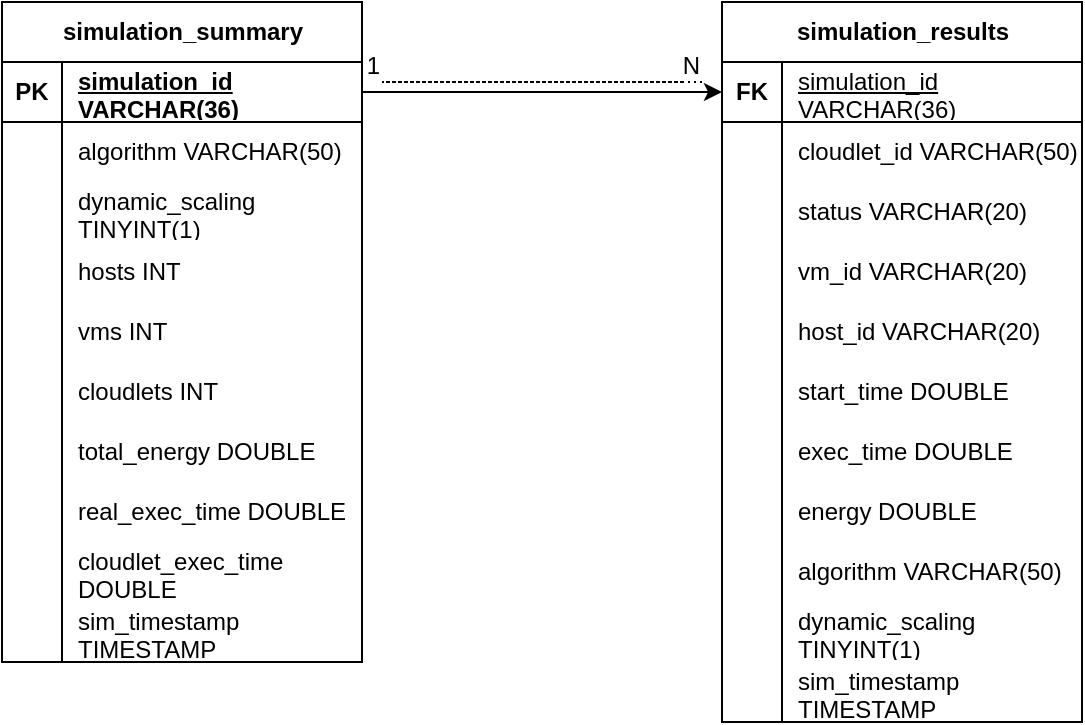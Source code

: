 <mxfile version="27.1.6">
  <diagram name="Page-1" id="kluZ8qils60sbvlAOmC-">
    <mxGraphModel dx="1273" dy="636" grid="1" gridSize="10" guides="1" tooltips="1" connect="1" arrows="1" fold="1" page="1" pageScale="1" pageWidth="827" pageHeight="1169" math="0" shadow="0">
      <root>
        <mxCell id="0" />
        <mxCell id="1" parent="0" />
        <mxCell id="5K_GXKjJ8byGQDmtkU5s-1" value="simulation_results" style="shape=table;startSize=30;container=1;collapsible=1;childLayout=tableLayout;fixedRows=1;rowLines=0;fontStyle=1;align=center;resizeLast=1;html=1;" vertex="1" parent="1">
          <mxGeometry x="480" y="160" width="180" height="360" as="geometry" />
        </mxCell>
        <mxCell id="5K_GXKjJ8byGQDmtkU5s-2" value="" style="shape=tableRow;horizontal=0;startSize=0;swimlaneHead=0;swimlaneBody=0;fillColor=none;collapsible=0;dropTarget=0;points=[[0,0.5],[1,0.5]];portConstraint=eastwest;top=0;left=0;right=0;bottom=1;" vertex="1" parent="5K_GXKjJ8byGQDmtkU5s-1">
          <mxGeometry y="30" width="180" height="30" as="geometry" />
        </mxCell>
        <mxCell id="5K_GXKjJ8byGQDmtkU5s-3" value="FK" style="shape=partialRectangle;connectable=0;fillColor=none;top=0;left=0;bottom=0;right=0;fontStyle=1;overflow=hidden;whiteSpace=wrap;html=1;" vertex="1" parent="5K_GXKjJ8byGQDmtkU5s-2">
          <mxGeometry width="30" height="30" as="geometry">
            <mxRectangle width="30" height="30" as="alternateBounds" />
          </mxGeometry>
        </mxCell>
        <mxCell id="5K_GXKjJ8byGQDmtkU5s-4" value="&lt;span style=&quot;font-weight: 400;&quot;&gt;simulation_id VARCHAR(36)&lt;/span&gt;" style="shape=partialRectangle;connectable=0;fillColor=none;top=0;left=0;bottom=0;right=0;align=left;spacingLeft=6;fontStyle=5;overflow=hidden;whiteSpace=wrap;html=1;" vertex="1" parent="5K_GXKjJ8byGQDmtkU5s-2">
          <mxGeometry x="30" width="150" height="30" as="geometry">
            <mxRectangle width="150" height="30" as="alternateBounds" />
          </mxGeometry>
        </mxCell>
        <mxCell id="5K_GXKjJ8byGQDmtkU5s-8" value="" style="shape=tableRow;horizontal=0;startSize=0;swimlaneHead=0;swimlaneBody=0;fillColor=none;collapsible=0;dropTarget=0;points=[[0,0.5],[1,0.5]];portConstraint=eastwest;top=0;left=0;right=0;bottom=0;" vertex="1" parent="5K_GXKjJ8byGQDmtkU5s-1">
          <mxGeometry y="60" width="180" height="30" as="geometry" />
        </mxCell>
        <mxCell id="5K_GXKjJ8byGQDmtkU5s-9" value="" style="shape=partialRectangle;connectable=0;fillColor=none;top=0;left=0;bottom=0;right=0;editable=1;overflow=hidden;whiteSpace=wrap;html=1;" vertex="1" parent="5K_GXKjJ8byGQDmtkU5s-8">
          <mxGeometry width="30" height="30" as="geometry">
            <mxRectangle width="30" height="30" as="alternateBounds" />
          </mxGeometry>
        </mxCell>
        <mxCell id="5K_GXKjJ8byGQDmtkU5s-10" value="cloudlet_id VARCHAR(50)" style="shape=partialRectangle;connectable=0;fillColor=none;top=0;left=0;bottom=0;right=0;align=left;spacingLeft=6;overflow=hidden;whiteSpace=wrap;html=1;" vertex="1" parent="5K_GXKjJ8byGQDmtkU5s-8">
          <mxGeometry x="30" width="150" height="30" as="geometry">
            <mxRectangle width="150" height="30" as="alternateBounds" />
          </mxGeometry>
        </mxCell>
        <mxCell id="5K_GXKjJ8byGQDmtkU5s-11" value="" style="shape=tableRow;horizontal=0;startSize=0;swimlaneHead=0;swimlaneBody=0;fillColor=none;collapsible=0;dropTarget=0;points=[[0,0.5],[1,0.5]];portConstraint=eastwest;top=0;left=0;right=0;bottom=0;" vertex="1" parent="5K_GXKjJ8byGQDmtkU5s-1">
          <mxGeometry y="90" width="180" height="30" as="geometry" />
        </mxCell>
        <mxCell id="5K_GXKjJ8byGQDmtkU5s-12" value="" style="shape=partialRectangle;connectable=0;fillColor=none;top=0;left=0;bottom=0;right=0;editable=1;overflow=hidden;whiteSpace=wrap;html=1;" vertex="1" parent="5K_GXKjJ8byGQDmtkU5s-11">
          <mxGeometry width="30" height="30" as="geometry">
            <mxRectangle width="30" height="30" as="alternateBounds" />
          </mxGeometry>
        </mxCell>
        <mxCell id="5K_GXKjJ8byGQDmtkU5s-13" value="status VARCHAR(20)" style="shape=partialRectangle;connectable=0;fillColor=none;top=0;left=0;bottom=0;right=0;align=left;spacingLeft=6;overflow=hidden;whiteSpace=wrap;html=1;" vertex="1" parent="5K_GXKjJ8byGQDmtkU5s-11">
          <mxGeometry x="30" width="150" height="30" as="geometry">
            <mxRectangle width="150" height="30" as="alternateBounds" />
          </mxGeometry>
        </mxCell>
        <mxCell id="5K_GXKjJ8byGQDmtkU5s-27" value="" style="shape=tableRow;horizontal=0;startSize=0;swimlaneHead=0;swimlaneBody=0;fillColor=none;collapsible=0;dropTarget=0;points=[[0,0.5],[1,0.5]];portConstraint=eastwest;top=0;left=0;right=0;bottom=0;" vertex="1" parent="5K_GXKjJ8byGQDmtkU5s-1">
          <mxGeometry y="120" width="180" height="30" as="geometry" />
        </mxCell>
        <mxCell id="5K_GXKjJ8byGQDmtkU5s-28" value="" style="shape=partialRectangle;connectable=0;fillColor=none;top=0;left=0;bottom=0;right=0;editable=1;overflow=hidden;whiteSpace=wrap;html=1;" vertex="1" parent="5K_GXKjJ8byGQDmtkU5s-27">
          <mxGeometry width="30" height="30" as="geometry">
            <mxRectangle width="30" height="30" as="alternateBounds" />
          </mxGeometry>
        </mxCell>
        <mxCell id="5K_GXKjJ8byGQDmtkU5s-29" value="vm_id VARCHAR(20)" style="shape=partialRectangle;connectable=0;fillColor=none;top=0;left=0;bottom=0;right=0;align=left;spacingLeft=6;overflow=hidden;whiteSpace=wrap;html=1;" vertex="1" parent="5K_GXKjJ8byGQDmtkU5s-27">
          <mxGeometry x="30" width="150" height="30" as="geometry">
            <mxRectangle width="150" height="30" as="alternateBounds" />
          </mxGeometry>
        </mxCell>
        <mxCell id="5K_GXKjJ8byGQDmtkU5s-30" value="" style="shape=tableRow;horizontal=0;startSize=0;swimlaneHead=0;swimlaneBody=0;fillColor=none;collapsible=0;dropTarget=0;points=[[0,0.5],[1,0.5]];portConstraint=eastwest;top=0;left=0;right=0;bottom=0;" vertex="1" parent="5K_GXKjJ8byGQDmtkU5s-1">
          <mxGeometry y="150" width="180" height="30" as="geometry" />
        </mxCell>
        <mxCell id="5K_GXKjJ8byGQDmtkU5s-31" value="" style="shape=partialRectangle;connectable=0;fillColor=none;top=0;left=0;bottom=0;right=0;editable=1;overflow=hidden;whiteSpace=wrap;html=1;" vertex="1" parent="5K_GXKjJ8byGQDmtkU5s-30">
          <mxGeometry width="30" height="30" as="geometry">
            <mxRectangle width="30" height="30" as="alternateBounds" />
          </mxGeometry>
        </mxCell>
        <mxCell id="5K_GXKjJ8byGQDmtkU5s-32" value="host_id VARCHAR(20)" style="shape=partialRectangle;connectable=0;fillColor=none;top=0;left=0;bottom=0;right=0;align=left;spacingLeft=6;overflow=hidden;whiteSpace=wrap;html=1;" vertex="1" parent="5K_GXKjJ8byGQDmtkU5s-30">
          <mxGeometry x="30" width="150" height="30" as="geometry">
            <mxRectangle width="150" height="30" as="alternateBounds" />
          </mxGeometry>
        </mxCell>
        <mxCell id="5K_GXKjJ8byGQDmtkU5s-33" value="" style="shape=tableRow;horizontal=0;startSize=0;swimlaneHead=0;swimlaneBody=0;fillColor=none;collapsible=0;dropTarget=0;points=[[0,0.5],[1,0.5]];portConstraint=eastwest;top=0;left=0;right=0;bottom=0;" vertex="1" parent="5K_GXKjJ8byGQDmtkU5s-1">
          <mxGeometry y="180" width="180" height="30" as="geometry" />
        </mxCell>
        <mxCell id="5K_GXKjJ8byGQDmtkU5s-34" value="" style="shape=partialRectangle;connectable=0;fillColor=none;top=0;left=0;bottom=0;right=0;editable=1;overflow=hidden;whiteSpace=wrap;html=1;" vertex="1" parent="5K_GXKjJ8byGQDmtkU5s-33">
          <mxGeometry width="30" height="30" as="geometry">
            <mxRectangle width="30" height="30" as="alternateBounds" />
          </mxGeometry>
        </mxCell>
        <mxCell id="5K_GXKjJ8byGQDmtkU5s-35" value="start_time DOUBLE" style="shape=partialRectangle;connectable=0;fillColor=none;top=0;left=0;bottom=0;right=0;align=left;spacingLeft=6;overflow=hidden;whiteSpace=wrap;html=1;" vertex="1" parent="5K_GXKjJ8byGQDmtkU5s-33">
          <mxGeometry x="30" width="150" height="30" as="geometry">
            <mxRectangle width="150" height="30" as="alternateBounds" />
          </mxGeometry>
        </mxCell>
        <mxCell id="5K_GXKjJ8byGQDmtkU5s-36" value="" style="shape=tableRow;horizontal=0;startSize=0;swimlaneHead=0;swimlaneBody=0;fillColor=none;collapsible=0;dropTarget=0;points=[[0,0.5],[1,0.5]];portConstraint=eastwest;top=0;left=0;right=0;bottom=0;" vertex="1" parent="5K_GXKjJ8byGQDmtkU5s-1">
          <mxGeometry y="210" width="180" height="30" as="geometry" />
        </mxCell>
        <mxCell id="5K_GXKjJ8byGQDmtkU5s-37" value="" style="shape=partialRectangle;connectable=0;fillColor=none;top=0;left=0;bottom=0;right=0;editable=1;overflow=hidden;whiteSpace=wrap;html=1;" vertex="1" parent="5K_GXKjJ8byGQDmtkU5s-36">
          <mxGeometry width="30" height="30" as="geometry">
            <mxRectangle width="30" height="30" as="alternateBounds" />
          </mxGeometry>
        </mxCell>
        <mxCell id="5K_GXKjJ8byGQDmtkU5s-38" value="exec_time DOUBLE" style="shape=partialRectangle;connectable=0;fillColor=none;top=0;left=0;bottom=0;right=0;align=left;spacingLeft=6;overflow=hidden;whiteSpace=wrap;html=1;" vertex="1" parent="5K_GXKjJ8byGQDmtkU5s-36">
          <mxGeometry x="30" width="150" height="30" as="geometry">
            <mxRectangle width="150" height="30" as="alternateBounds" />
          </mxGeometry>
        </mxCell>
        <mxCell id="5K_GXKjJ8byGQDmtkU5s-39" value="" style="shape=tableRow;horizontal=0;startSize=0;swimlaneHead=0;swimlaneBody=0;fillColor=none;collapsible=0;dropTarget=0;points=[[0,0.5],[1,0.5]];portConstraint=eastwest;top=0;left=0;right=0;bottom=0;" vertex="1" parent="5K_GXKjJ8byGQDmtkU5s-1">
          <mxGeometry y="240" width="180" height="30" as="geometry" />
        </mxCell>
        <mxCell id="5K_GXKjJ8byGQDmtkU5s-40" value="" style="shape=partialRectangle;connectable=0;fillColor=none;top=0;left=0;bottom=0;right=0;editable=1;overflow=hidden;whiteSpace=wrap;html=1;" vertex="1" parent="5K_GXKjJ8byGQDmtkU5s-39">
          <mxGeometry width="30" height="30" as="geometry">
            <mxRectangle width="30" height="30" as="alternateBounds" />
          </mxGeometry>
        </mxCell>
        <mxCell id="5K_GXKjJ8byGQDmtkU5s-41" value="energy DOUBLE" style="shape=partialRectangle;connectable=0;fillColor=none;top=0;left=0;bottom=0;right=0;align=left;spacingLeft=6;overflow=hidden;whiteSpace=wrap;html=1;" vertex="1" parent="5K_GXKjJ8byGQDmtkU5s-39">
          <mxGeometry x="30" width="150" height="30" as="geometry">
            <mxRectangle width="150" height="30" as="alternateBounds" />
          </mxGeometry>
        </mxCell>
        <mxCell id="5K_GXKjJ8byGQDmtkU5s-42" value="" style="shape=tableRow;horizontal=0;startSize=0;swimlaneHead=0;swimlaneBody=0;fillColor=none;collapsible=0;dropTarget=0;points=[[0,0.5],[1,0.5]];portConstraint=eastwest;top=0;left=0;right=0;bottom=0;" vertex="1" parent="5K_GXKjJ8byGQDmtkU5s-1">
          <mxGeometry y="270" width="180" height="30" as="geometry" />
        </mxCell>
        <mxCell id="5K_GXKjJ8byGQDmtkU5s-43" value="" style="shape=partialRectangle;connectable=0;fillColor=none;top=0;left=0;bottom=0;right=0;editable=1;overflow=hidden;whiteSpace=wrap;html=1;" vertex="1" parent="5K_GXKjJ8byGQDmtkU5s-42">
          <mxGeometry width="30" height="30" as="geometry">
            <mxRectangle width="30" height="30" as="alternateBounds" />
          </mxGeometry>
        </mxCell>
        <mxCell id="5K_GXKjJ8byGQDmtkU5s-44" value="algorithm VARCHAR(50)" style="shape=partialRectangle;connectable=0;fillColor=none;top=0;left=0;bottom=0;right=0;align=left;spacingLeft=6;overflow=hidden;whiteSpace=wrap;html=1;" vertex="1" parent="5K_GXKjJ8byGQDmtkU5s-42">
          <mxGeometry x="30" width="150" height="30" as="geometry">
            <mxRectangle width="150" height="30" as="alternateBounds" />
          </mxGeometry>
        </mxCell>
        <mxCell id="5K_GXKjJ8byGQDmtkU5s-45" value="" style="shape=tableRow;horizontal=0;startSize=0;swimlaneHead=0;swimlaneBody=0;fillColor=none;collapsible=0;dropTarget=0;points=[[0,0.5],[1,0.5]];portConstraint=eastwest;top=0;left=0;right=0;bottom=0;" vertex="1" parent="5K_GXKjJ8byGQDmtkU5s-1">
          <mxGeometry y="300" width="180" height="30" as="geometry" />
        </mxCell>
        <mxCell id="5K_GXKjJ8byGQDmtkU5s-46" value="" style="shape=partialRectangle;connectable=0;fillColor=none;top=0;left=0;bottom=0;right=0;editable=1;overflow=hidden;whiteSpace=wrap;html=1;" vertex="1" parent="5K_GXKjJ8byGQDmtkU5s-45">
          <mxGeometry width="30" height="30" as="geometry">
            <mxRectangle width="30" height="30" as="alternateBounds" />
          </mxGeometry>
        </mxCell>
        <mxCell id="5K_GXKjJ8byGQDmtkU5s-47" value="dynamic_scaling TINYINT(1)" style="shape=partialRectangle;connectable=0;fillColor=none;top=0;left=0;bottom=0;right=0;align=left;spacingLeft=6;overflow=hidden;whiteSpace=wrap;html=1;" vertex="1" parent="5K_GXKjJ8byGQDmtkU5s-45">
          <mxGeometry x="30" width="150" height="30" as="geometry">
            <mxRectangle width="150" height="30" as="alternateBounds" />
          </mxGeometry>
        </mxCell>
        <mxCell id="5K_GXKjJ8byGQDmtkU5s-48" value="" style="shape=tableRow;horizontal=0;startSize=0;swimlaneHead=0;swimlaneBody=0;fillColor=none;collapsible=0;dropTarget=0;points=[[0,0.5],[1,0.5]];portConstraint=eastwest;top=0;left=0;right=0;bottom=0;" vertex="1" parent="5K_GXKjJ8byGQDmtkU5s-1">
          <mxGeometry y="330" width="180" height="30" as="geometry" />
        </mxCell>
        <mxCell id="5K_GXKjJ8byGQDmtkU5s-49" value="" style="shape=partialRectangle;connectable=0;fillColor=none;top=0;left=0;bottom=0;right=0;editable=1;overflow=hidden;whiteSpace=wrap;html=1;" vertex="1" parent="5K_GXKjJ8byGQDmtkU5s-48">
          <mxGeometry width="30" height="30" as="geometry">
            <mxRectangle width="30" height="30" as="alternateBounds" />
          </mxGeometry>
        </mxCell>
        <mxCell id="5K_GXKjJ8byGQDmtkU5s-50" value="sim_timestamp TIMESTAMP" style="shape=partialRectangle;connectable=0;fillColor=none;top=0;left=0;bottom=0;right=0;align=left;spacingLeft=6;overflow=hidden;whiteSpace=wrap;html=1;" vertex="1" parent="5K_GXKjJ8byGQDmtkU5s-48">
          <mxGeometry x="30" width="150" height="30" as="geometry">
            <mxRectangle width="150" height="30" as="alternateBounds" />
          </mxGeometry>
        </mxCell>
        <mxCell id="5K_GXKjJ8byGQDmtkU5s-14" value="simulation_summary" style="shape=table;startSize=30;container=1;collapsible=1;childLayout=tableLayout;fixedRows=1;rowLines=0;fontStyle=1;align=center;resizeLast=1;html=1;" vertex="1" parent="1">
          <mxGeometry x="120" y="160" width="180" height="330" as="geometry" />
        </mxCell>
        <mxCell id="5K_GXKjJ8byGQDmtkU5s-15" value="" style="shape=tableRow;horizontal=0;startSize=0;swimlaneHead=0;swimlaneBody=0;fillColor=none;collapsible=0;dropTarget=0;points=[[0,0.5],[1,0.5]];portConstraint=eastwest;top=0;left=0;right=0;bottom=1;" vertex="1" parent="5K_GXKjJ8byGQDmtkU5s-14">
          <mxGeometry y="30" width="180" height="30" as="geometry" />
        </mxCell>
        <mxCell id="5K_GXKjJ8byGQDmtkU5s-16" value="PK" style="shape=partialRectangle;connectable=0;fillColor=none;top=0;left=0;bottom=0;right=0;fontStyle=1;overflow=hidden;whiteSpace=wrap;html=1;" vertex="1" parent="5K_GXKjJ8byGQDmtkU5s-15">
          <mxGeometry width="30" height="30" as="geometry">
            <mxRectangle width="30" height="30" as="alternateBounds" />
          </mxGeometry>
        </mxCell>
        <mxCell id="5K_GXKjJ8byGQDmtkU5s-17" value="simulation_id VARCHAR(36)" style="shape=partialRectangle;connectable=0;fillColor=none;top=0;left=0;bottom=0;right=0;align=left;spacingLeft=6;fontStyle=5;overflow=hidden;whiteSpace=wrap;html=1;" vertex="1" parent="5K_GXKjJ8byGQDmtkU5s-15">
          <mxGeometry x="30" width="150" height="30" as="geometry">
            <mxRectangle width="150" height="30" as="alternateBounds" />
          </mxGeometry>
        </mxCell>
        <mxCell id="5K_GXKjJ8byGQDmtkU5s-18" value="" style="shape=tableRow;horizontal=0;startSize=0;swimlaneHead=0;swimlaneBody=0;fillColor=none;collapsible=0;dropTarget=0;points=[[0,0.5],[1,0.5]];portConstraint=eastwest;top=0;left=0;right=0;bottom=0;" vertex="1" parent="5K_GXKjJ8byGQDmtkU5s-14">
          <mxGeometry y="60" width="180" height="30" as="geometry" />
        </mxCell>
        <mxCell id="5K_GXKjJ8byGQDmtkU5s-19" value="" style="shape=partialRectangle;connectable=0;fillColor=none;top=0;left=0;bottom=0;right=0;editable=1;overflow=hidden;whiteSpace=wrap;html=1;" vertex="1" parent="5K_GXKjJ8byGQDmtkU5s-18">
          <mxGeometry width="30" height="30" as="geometry">
            <mxRectangle width="30" height="30" as="alternateBounds" />
          </mxGeometry>
        </mxCell>
        <mxCell id="5K_GXKjJ8byGQDmtkU5s-20" value="algorithm VARCHAR(50)" style="shape=partialRectangle;connectable=0;fillColor=none;top=0;left=0;bottom=0;right=0;align=left;spacingLeft=6;overflow=hidden;whiteSpace=wrap;html=1;" vertex="1" parent="5K_GXKjJ8byGQDmtkU5s-18">
          <mxGeometry x="30" width="150" height="30" as="geometry">
            <mxRectangle width="150" height="30" as="alternateBounds" />
          </mxGeometry>
        </mxCell>
        <mxCell id="5K_GXKjJ8byGQDmtkU5s-21" value="" style="shape=tableRow;horizontal=0;startSize=0;swimlaneHead=0;swimlaneBody=0;fillColor=none;collapsible=0;dropTarget=0;points=[[0,0.5],[1,0.5]];portConstraint=eastwest;top=0;left=0;right=0;bottom=0;" vertex="1" parent="5K_GXKjJ8byGQDmtkU5s-14">
          <mxGeometry y="90" width="180" height="30" as="geometry" />
        </mxCell>
        <mxCell id="5K_GXKjJ8byGQDmtkU5s-22" value="" style="shape=partialRectangle;connectable=0;fillColor=none;top=0;left=0;bottom=0;right=0;editable=1;overflow=hidden;whiteSpace=wrap;html=1;" vertex="1" parent="5K_GXKjJ8byGQDmtkU5s-21">
          <mxGeometry width="30" height="30" as="geometry">
            <mxRectangle width="30" height="30" as="alternateBounds" />
          </mxGeometry>
        </mxCell>
        <mxCell id="5K_GXKjJ8byGQDmtkU5s-23" value="dynamic_scaling TINYINT(1)" style="shape=partialRectangle;connectable=0;fillColor=none;top=0;left=0;bottom=0;right=0;align=left;spacingLeft=6;overflow=hidden;whiteSpace=wrap;html=1;" vertex="1" parent="5K_GXKjJ8byGQDmtkU5s-21">
          <mxGeometry x="30" width="150" height="30" as="geometry">
            <mxRectangle width="150" height="30" as="alternateBounds" />
          </mxGeometry>
        </mxCell>
        <mxCell id="5K_GXKjJ8byGQDmtkU5s-24" value="" style="shape=tableRow;horizontal=0;startSize=0;swimlaneHead=0;swimlaneBody=0;fillColor=none;collapsible=0;dropTarget=0;points=[[0,0.5],[1,0.5]];portConstraint=eastwest;top=0;left=0;right=0;bottom=0;" vertex="1" parent="5K_GXKjJ8byGQDmtkU5s-14">
          <mxGeometry y="120" width="180" height="30" as="geometry" />
        </mxCell>
        <mxCell id="5K_GXKjJ8byGQDmtkU5s-25" value="" style="shape=partialRectangle;connectable=0;fillColor=none;top=0;left=0;bottom=0;right=0;editable=1;overflow=hidden;whiteSpace=wrap;html=1;" vertex="1" parent="5K_GXKjJ8byGQDmtkU5s-24">
          <mxGeometry width="30" height="30" as="geometry">
            <mxRectangle width="30" height="30" as="alternateBounds" />
          </mxGeometry>
        </mxCell>
        <mxCell id="5K_GXKjJ8byGQDmtkU5s-26" value="hosts INT" style="shape=partialRectangle;connectable=0;fillColor=none;top=0;left=0;bottom=0;right=0;align=left;spacingLeft=6;overflow=hidden;whiteSpace=wrap;html=1;" vertex="1" parent="5K_GXKjJ8byGQDmtkU5s-24">
          <mxGeometry x="30" width="150" height="30" as="geometry">
            <mxRectangle width="150" height="30" as="alternateBounds" />
          </mxGeometry>
        </mxCell>
        <mxCell id="5K_GXKjJ8byGQDmtkU5s-51" value="" style="shape=tableRow;horizontal=0;startSize=0;swimlaneHead=0;swimlaneBody=0;fillColor=none;collapsible=0;dropTarget=0;points=[[0,0.5],[1,0.5]];portConstraint=eastwest;top=0;left=0;right=0;bottom=0;" vertex="1" parent="5K_GXKjJ8byGQDmtkU5s-14">
          <mxGeometry y="150" width="180" height="30" as="geometry" />
        </mxCell>
        <mxCell id="5K_GXKjJ8byGQDmtkU5s-52" value="" style="shape=partialRectangle;connectable=0;fillColor=none;top=0;left=0;bottom=0;right=0;editable=1;overflow=hidden;whiteSpace=wrap;html=1;" vertex="1" parent="5K_GXKjJ8byGQDmtkU5s-51">
          <mxGeometry width="30" height="30" as="geometry">
            <mxRectangle width="30" height="30" as="alternateBounds" />
          </mxGeometry>
        </mxCell>
        <mxCell id="5K_GXKjJ8byGQDmtkU5s-53" value="vms INT" style="shape=partialRectangle;connectable=0;fillColor=none;top=0;left=0;bottom=0;right=0;align=left;spacingLeft=6;overflow=hidden;whiteSpace=wrap;html=1;" vertex="1" parent="5K_GXKjJ8byGQDmtkU5s-51">
          <mxGeometry x="30" width="150" height="30" as="geometry">
            <mxRectangle width="150" height="30" as="alternateBounds" />
          </mxGeometry>
        </mxCell>
        <mxCell id="5K_GXKjJ8byGQDmtkU5s-54" value="" style="shape=tableRow;horizontal=0;startSize=0;swimlaneHead=0;swimlaneBody=0;fillColor=none;collapsible=0;dropTarget=0;points=[[0,0.5],[1,0.5]];portConstraint=eastwest;top=0;left=0;right=0;bottom=0;" vertex="1" parent="5K_GXKjJ8byGQDmtkU5s-14">
          <mxGeometry y="180" width="180" height="30" as="geometry" />
        </mxCell>
        <mxCell id="5K_GXKjJ8byGQDmtkU5s-55" value="" style="shape=partialRectangle;connectable=0;fillColor=none;top=0;left=0;bottom=0;right=0;editable=1;overflow=hidden;whiteSpace=wrap;html=1;" vertex="1" parent="5K_GXKjJ8byGQDmtkU5s-54">
          <mxGeometry width="30" height="30" as="geometry">
            <mxRectangle width="30" height="30" as="alternateBounds" />
          </mxGeometry>
        </mxCell>
        <mxCell id="5K_GXKjJ8byGQDmtkU5s-56" value="cloudlets INT" style="shape=partialRectangle;connectable=0;fillColor=none;top=0;left=0;bottom=0;right=0;align=left;spacingLeft=6;overflow=hidden;whiteSpace=wrap;html=1;" vertex="1" parent="5K_GXKjJ8byGQDmtkU5s-54">
          <mxGeometry x="30" width="150" height="30" as="geometry">
            <mxRectangle width="150" height="30" as="alternateBounds" />
          </mxGeometry>
        </mxCell>
        <mxCell id="5K_GXKjJ8byGQDmtkU5s-57" value="" style="shape=tableRow;horizontal=0;startSize=0;swimlaneHead=0;swimlaneBody=0;fillColor=none;collapsible=0;dropTarget=0;points=[[0,0.5],[1,0.5]];portConstraint=eastwest;top=0;left=0;right=0;bottom=0;" vertex="1" parent="5K_GXKjJ8byGQDmtkU5s-14">
          <mxGeometry y="210" width="180" height="30" as="geometry" />
        </mxCell>
        <mxCell id="5K_GXKjJ8byGQDmtkU5s-58" value="" style="shape=partialRectangle;connectable=0;fillColor=none;top=0;left=0;bottom=0;right=0;editable=1;overflow=hidden;whiteSpace=wrap;html=1;" vertex="1" parent="5K_GXKjJ8byGQDmtkU5s-57">
          <mxGeometry width="30" height="30" as="geometry">
            <mxRectangle width="30" height="30" as="alternateBounds" />
          </mxGeometry>
        </mxCell>
        <mxCell id="5K_GXKjJ8byGQDmtkU5s-59" value="total_energy DOUBLE" style="shape=partialRectangle;connectable=0;fillColor=none;top=0;left=0;bottom=0;right=0;align=left;spacingLeft=6;overflow=hidden;whiteSpace=wrap;html=1;" vertex="1" parent="5K_GXKjJ8byGQDmtkU5s-57">
          <mxGeometry x="30" width="150" height="30" as="geometry">
            <mxRectangle width="150" height="30" as="alternateBounds" />
          </mxGeometry>
        </mxCell>
        <mxCell id="5K_GXKjJ8byGQDmtkU5s-60" value="" style="shape=tableRow;horizontal=0;startSize=0;swimlaneHead=0;swimlaneBody=0;fillColor=none;collapsible=0;dropTarget=0;points=[[0,0.5],[1,0.5]];portConstraint=eastwest;top=0;left=0;right=0;bottom=0;" vertex="1" parent="5K_GXKjJ8byGQDmtkU5s-14">
          <mxGeometry y="240" width="180" height="30" as="geometry" />
        </mxCell>
        <mxCell id="5K_GXKjJ8byGQDmtkU5s-61" value="" style="shape=partialRectangle;connectable=0;fillColor=none;top=0;left=0;bottom=0;right=0;editable=1;overflow=hidden;whiteSpace=wrap;html=1;" vertex="1" parent="5K_GXKjJ8byGQDmtkU5s-60">
          <mxGeometry width="30" height="30" as="geometry">
            <mxRectangle width="30" height="30" as="alternateBounds" />
          </mxGeometry>
        </mxCell>
        <mxCell id="5K_GXKjJ8byGQDmtkU5s-62" value="real_exec_time DOUBLE" style="shape=partialRectangle;connectable=0;fillColor=none;top=0;left=0;bottom=0;right=0;align=left;spacingLeft=6;overflow=hidden;whiteSpace=wrap;html=1;" vertex="1" parent="5K_GXKjJ8byGQDmtkU5s-60">
          <mxGeometry x="30" width="150" height="30" as="geometry">
            <mxRectangle width="150" height="30" as="alternateBounds" />
          </mxGeometry>
        </mxCell>
        <mxCell id="5K_GXKjJ8byGQDmtkU5s-63" value="" style="shape=tableRow;horizontal=0;startSize=0;swimlaneHead=0;swimlaneBody=0;fillColor=none;collapsible=0;dropTarget=0;points=[[0,0.5],[1,0.5]];portConstraint=eastwest;top=0;left=0;right=0;bottom=0;" vertex="1" parent="5K_GXKjJ8byGQDmtkU5s-14">
          <mxGeometry y="270" width="180" height="30" as="geometry" />
        </mxCell>
        <mxCell id="5K_GXKjJ8byGQDmtkU5s-64" value="" style="shape=partialRectangle;connectable=0;fillColor=none;top=0;left=0;bottom=0;right=0;editable=1;overflow=hidden;whiteSpace=wrap;html=1;" vertex="1" parent="5K_GXKjJ8byGQDmtkU5s-63">
          <mxGeometry width="30" height="30" as="geometry">
            <mxRectangle width="30" height="30" as="alternateBounds" />
          </mxGeometry>
        </mxCell>
        <mxCell id="5K_GXKjJ8byGQDmtkU5s-65" value="cloudlet_exec_time DOUBLE" style="shape=partialRectangle;connectable=0;fillColor=none;top=0;left=0;bottom=0;right=0;align=left;spacingLeft=6;overflow=hidden;whiteSpace=wrap;html=1;" vertex="1" parent="5K_GXKjJ8byGQDmtkU5s-63">
          <mxGeometry x="30" width="150" height="30" as="geometry">
            <mxRectangle width="150" height="30" as="alternateBounds" />
          </mxGeometry>
        </mxCell>
        <mxCell id="5K_GXKjJ8byGQDmtkU5s-66" value="" style="shape=tableRow;horizontal=0;startSize=0;swimlaneHead=0;swimlaneBody=0;fillColor=none;collapsible=0;dropTarget=0;points=[[0,0.5],[1,0.5]];portConstraint=eastwest;top=0;left=0;right=0;bottom=0;" vertex="1" parent="5K_GXKjJ8byGQDmtkU5s-14">
          <mxGeometry y="300" width="180" height="30" as="geometry" />
        </mxCell>
        <mxCell id="5K_GXKjJ8byGQDmtkU5s-67" value="" style="shape=partialRectangle;connectable=0;fillColor=none;top=0;left=0;bottom=0;right=0;editable=1;overflow=hidden;whiteSpace=wrap;html=1;" vertex="1" parent="5K_GXKjJ8byGQDmtkU5s-66">
          <mxGeometry width="30" height="30" as="geometry">
            <mxRectangle width="30" height="30" as="alternateBounds" />
          </mxGeometry>
        </mxCell>
        <mxCell id="5K_GXKjJ8byGQDmtkU5s-68" value="sim_timestamp TIMESTAMP" style="shape=partialRectangle;connectable=0;fillColor=none;top=0;left=0;bottom=0;right=0;align=left;spacingLeft=6;overflow=hidden;whiteSpace=wrap;html=1;" vertex="1" parent="5K_GXKjJ8byGQDmtkU5s-66">
          <mxGeometry x="30" width="150" height="30" as="geometry">
            <mxRectangle width="150" height="30" as="alternateBounds" />
          </mxGeometry>
        </mxCell>
        <mxCell id="5K_GXKjJ8byGQDmtkU5s-69" style="edgeStyle=orthogonalEdgeStyle;rounded=0;orthogonalLoop=1;jettySize=auto;html=1;" edge="1" parent="1" source="5K_GXKjJ8byGQDmtkU5s-15" target="5K_GXKjJ8byGQDmtkU5s-2">
          <mxGeometry relative="1" as="geometry" />
        </mxCell>
        <mxCell id="5K_GXKjJ8byGQDmtkU5s-70" value="" style="endArrow=none;html=1;rounded=0;dashed=1;dashPattern=1 2;" edge="1" parent="1">
          <mxGeometry relative="1" as="geometry">
            <mxPoint x="310" y="200" as="sourcePoint" />
            <mxPoint x="470" y="200" as="targetPoint" />
          </mxGeometry>
        </mxCell>
        <mxCell id="5K_GXKjJ8byGQDmtkU5s-71" value="N" style="resizable=0;html=1;whiteSpace=wrap;align=right;verticalAlign=bottom;" connectable="0" vertex="1" parent="5K_GXKjJ8byGQDmtkU5s-70">
          <mxGeometry x="1" relative="1" as="geometry" />
        </mxCell>
        <mxCell id="5K_GXKjJ8byGQDmtkU5s-72" value="" style="endArrow=none;html=1;rounded=0;dashed=1;dashPattern=1 2;" edge="1" parent="1">
          <mxGeometry relative="1" as="geometry">
            <mxPoint x="460" y="200" as="sourcePoint" />
            <mxPoint x="310" y="200" as="targetPoint" />
          </mxGeometry>
        </mxCell>
        <mxCell id="5K_GXKjJ8byGQDmtkU5s-73" value="1" style="resizable=0;html=1;whiteSpace=wrap;align=right;verticalAlign=bottom;" connectable="0" vertex="1" parent="5K_GXKjJ8byGQDmtkU5s-72">
          <mxGeometry x="1" relative="1" as="geometry" />
        </mxCell>
      </root>
    </mxGraphModel>
  </diagram>
</mxfile>
